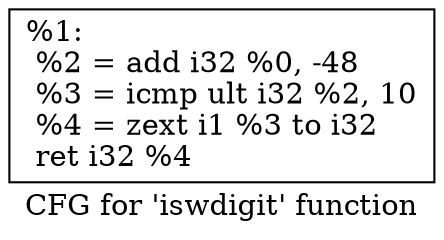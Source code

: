 digraph "CFG for 'iswdigit' function" {
	label="CFG for 'iswdigit' function";

	Node0x1c56d20 [shape=record,label="{%1:\l  %2 = add i32 %0, -48\l  %3 = icmp ult i32 %2, 10\l  %4 = zext i1 %3 to i32\l  ret i32 %4\l}"];
}
